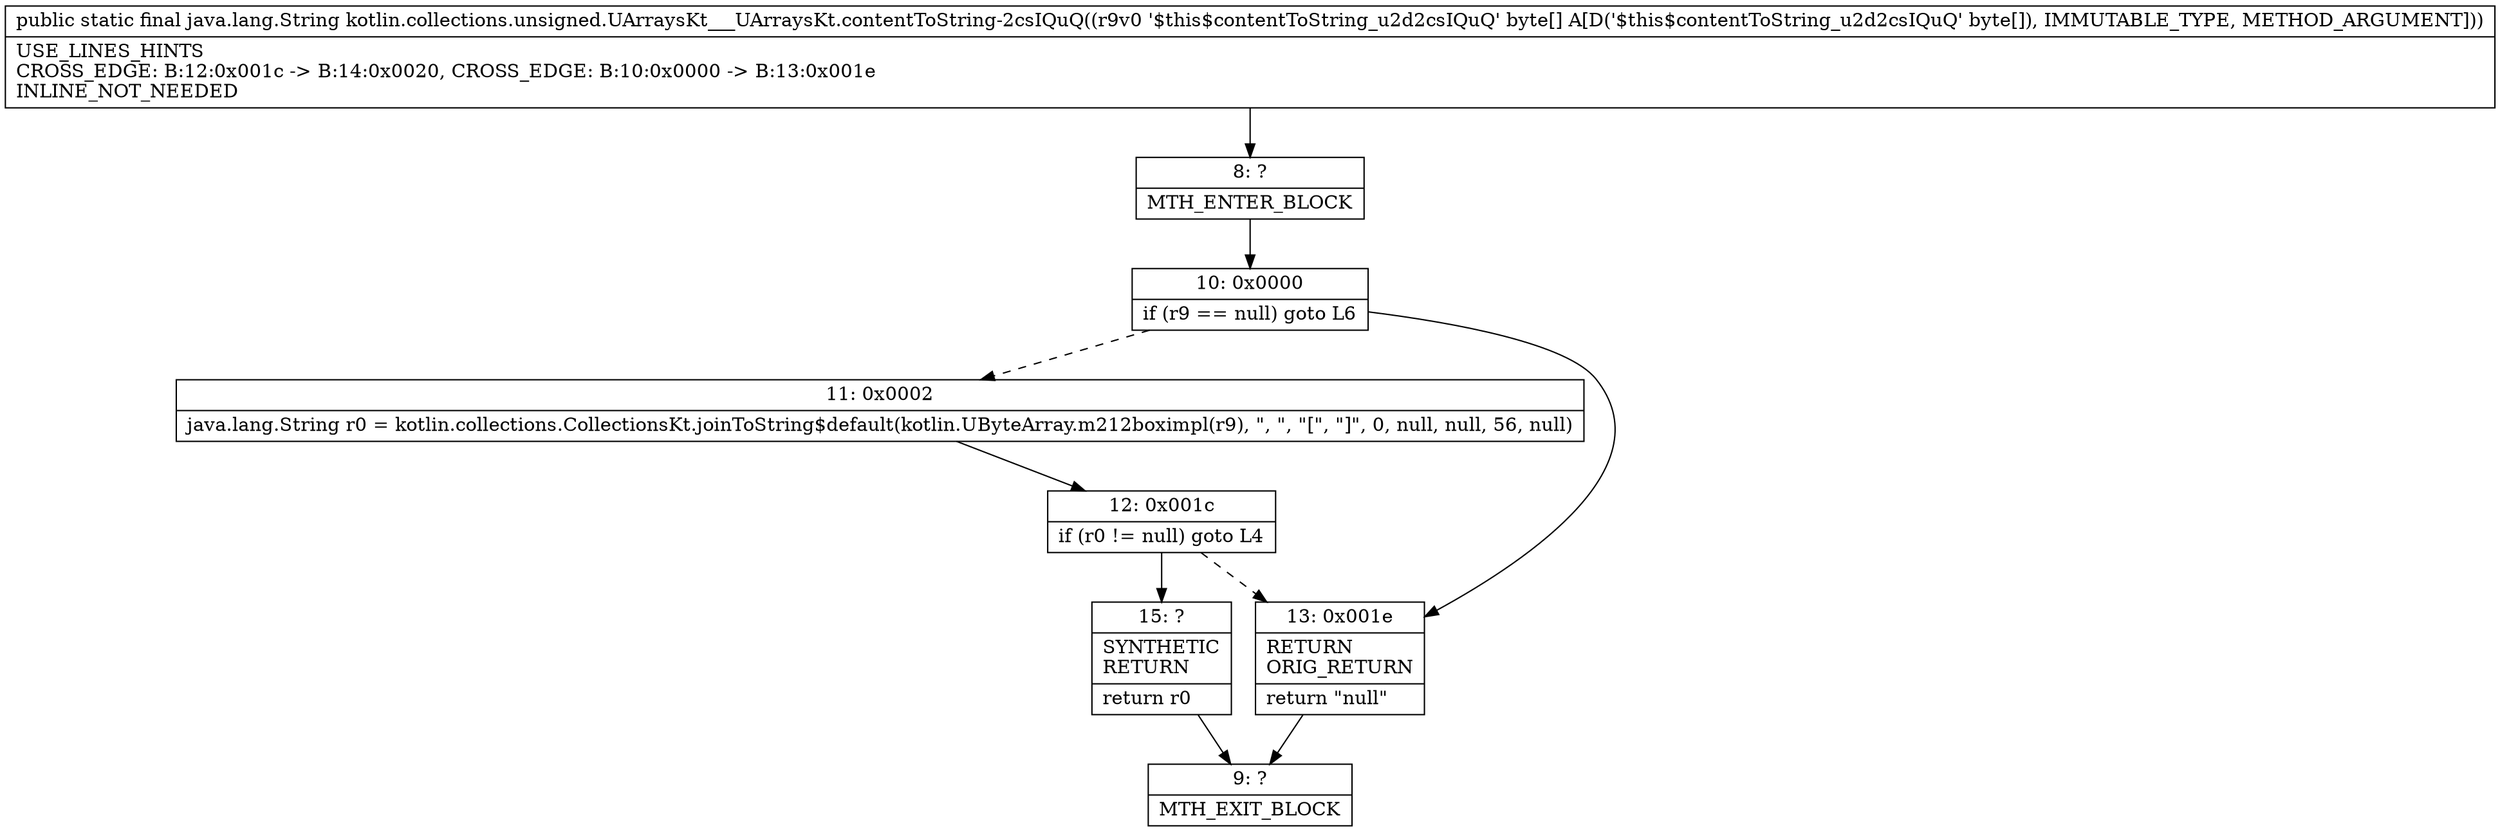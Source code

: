 digraph "CFG forkotlin.collections.unsigned.UArraysKt___UArraysKt.contentToString\-2csIQuQ([B)Ljava\/lang\/String;" {
Node_8 [shape=record,label="{8\:\ ?|MTH_ENTER_BLOCK\l}"];
Node_10 [shape=record,label="{10\:\ 0x0000|if (r9 == null) goto L6\l}"];
Node_11 [shape=record,label="{11\:\ 0x0002|java.lang.String r0 = kotlin.collections.CollectionsKt.joinToString$default(kotlin.UByteArray.m212boximpl(r9), \", \", \"[\", \"]\", 0, null, null, 56, null)\l}"];
Node_12 [shape=record,label="{12\:\ 0x001c|if (r0 != null) goto L4\l}"];
Node_15 [shape=record,label="{15\:\ ?|SYNTHETIC\lRETURN\l|return r0\l}"];
Node_9 [shape=record,label="{9\:\ ?|MTH_EXIT_BLOCK\l}"];
Node_13 [shape=record,label="{13\:\ 0x001e|RETURN\lORIG_RETURN\l|return \"null\"\l}"];
MethodNode[shape=record,label="{public static final java.lang.String kotlin.collections.unsigned.UArraysKt___UArraysKt.contentToString\-2csIQuQ((r9v0 '$this$contentToString_u2d2csIQuQ' byte[] A[D('$this$contentToString_u2d2csIQuQ' byte[]), IMMUTABLE_TYPE, METHOD_ARGUMENT]))  | USE_LINES_HINTS\lCROSS_EDGE: B:12:0x001c \-\> B:14:0x0020, CROSS_EDGE: B:10:0x0000 \-\> B:13:0x001e\lINLINE_NOT_NEEDED\l}"];
MethodNode -> Node_8;Node_8 -> Node_10;
Node_10 -> Node_11[style=dashed];
Node_10 -> Node_13;
Node_11 -> Node_12;
Node_12 -> Node_13[style=dashed];
Node_12 -> Node_15;
Node_15 -> Node_9;
Node_13 -> Node_9;
}

